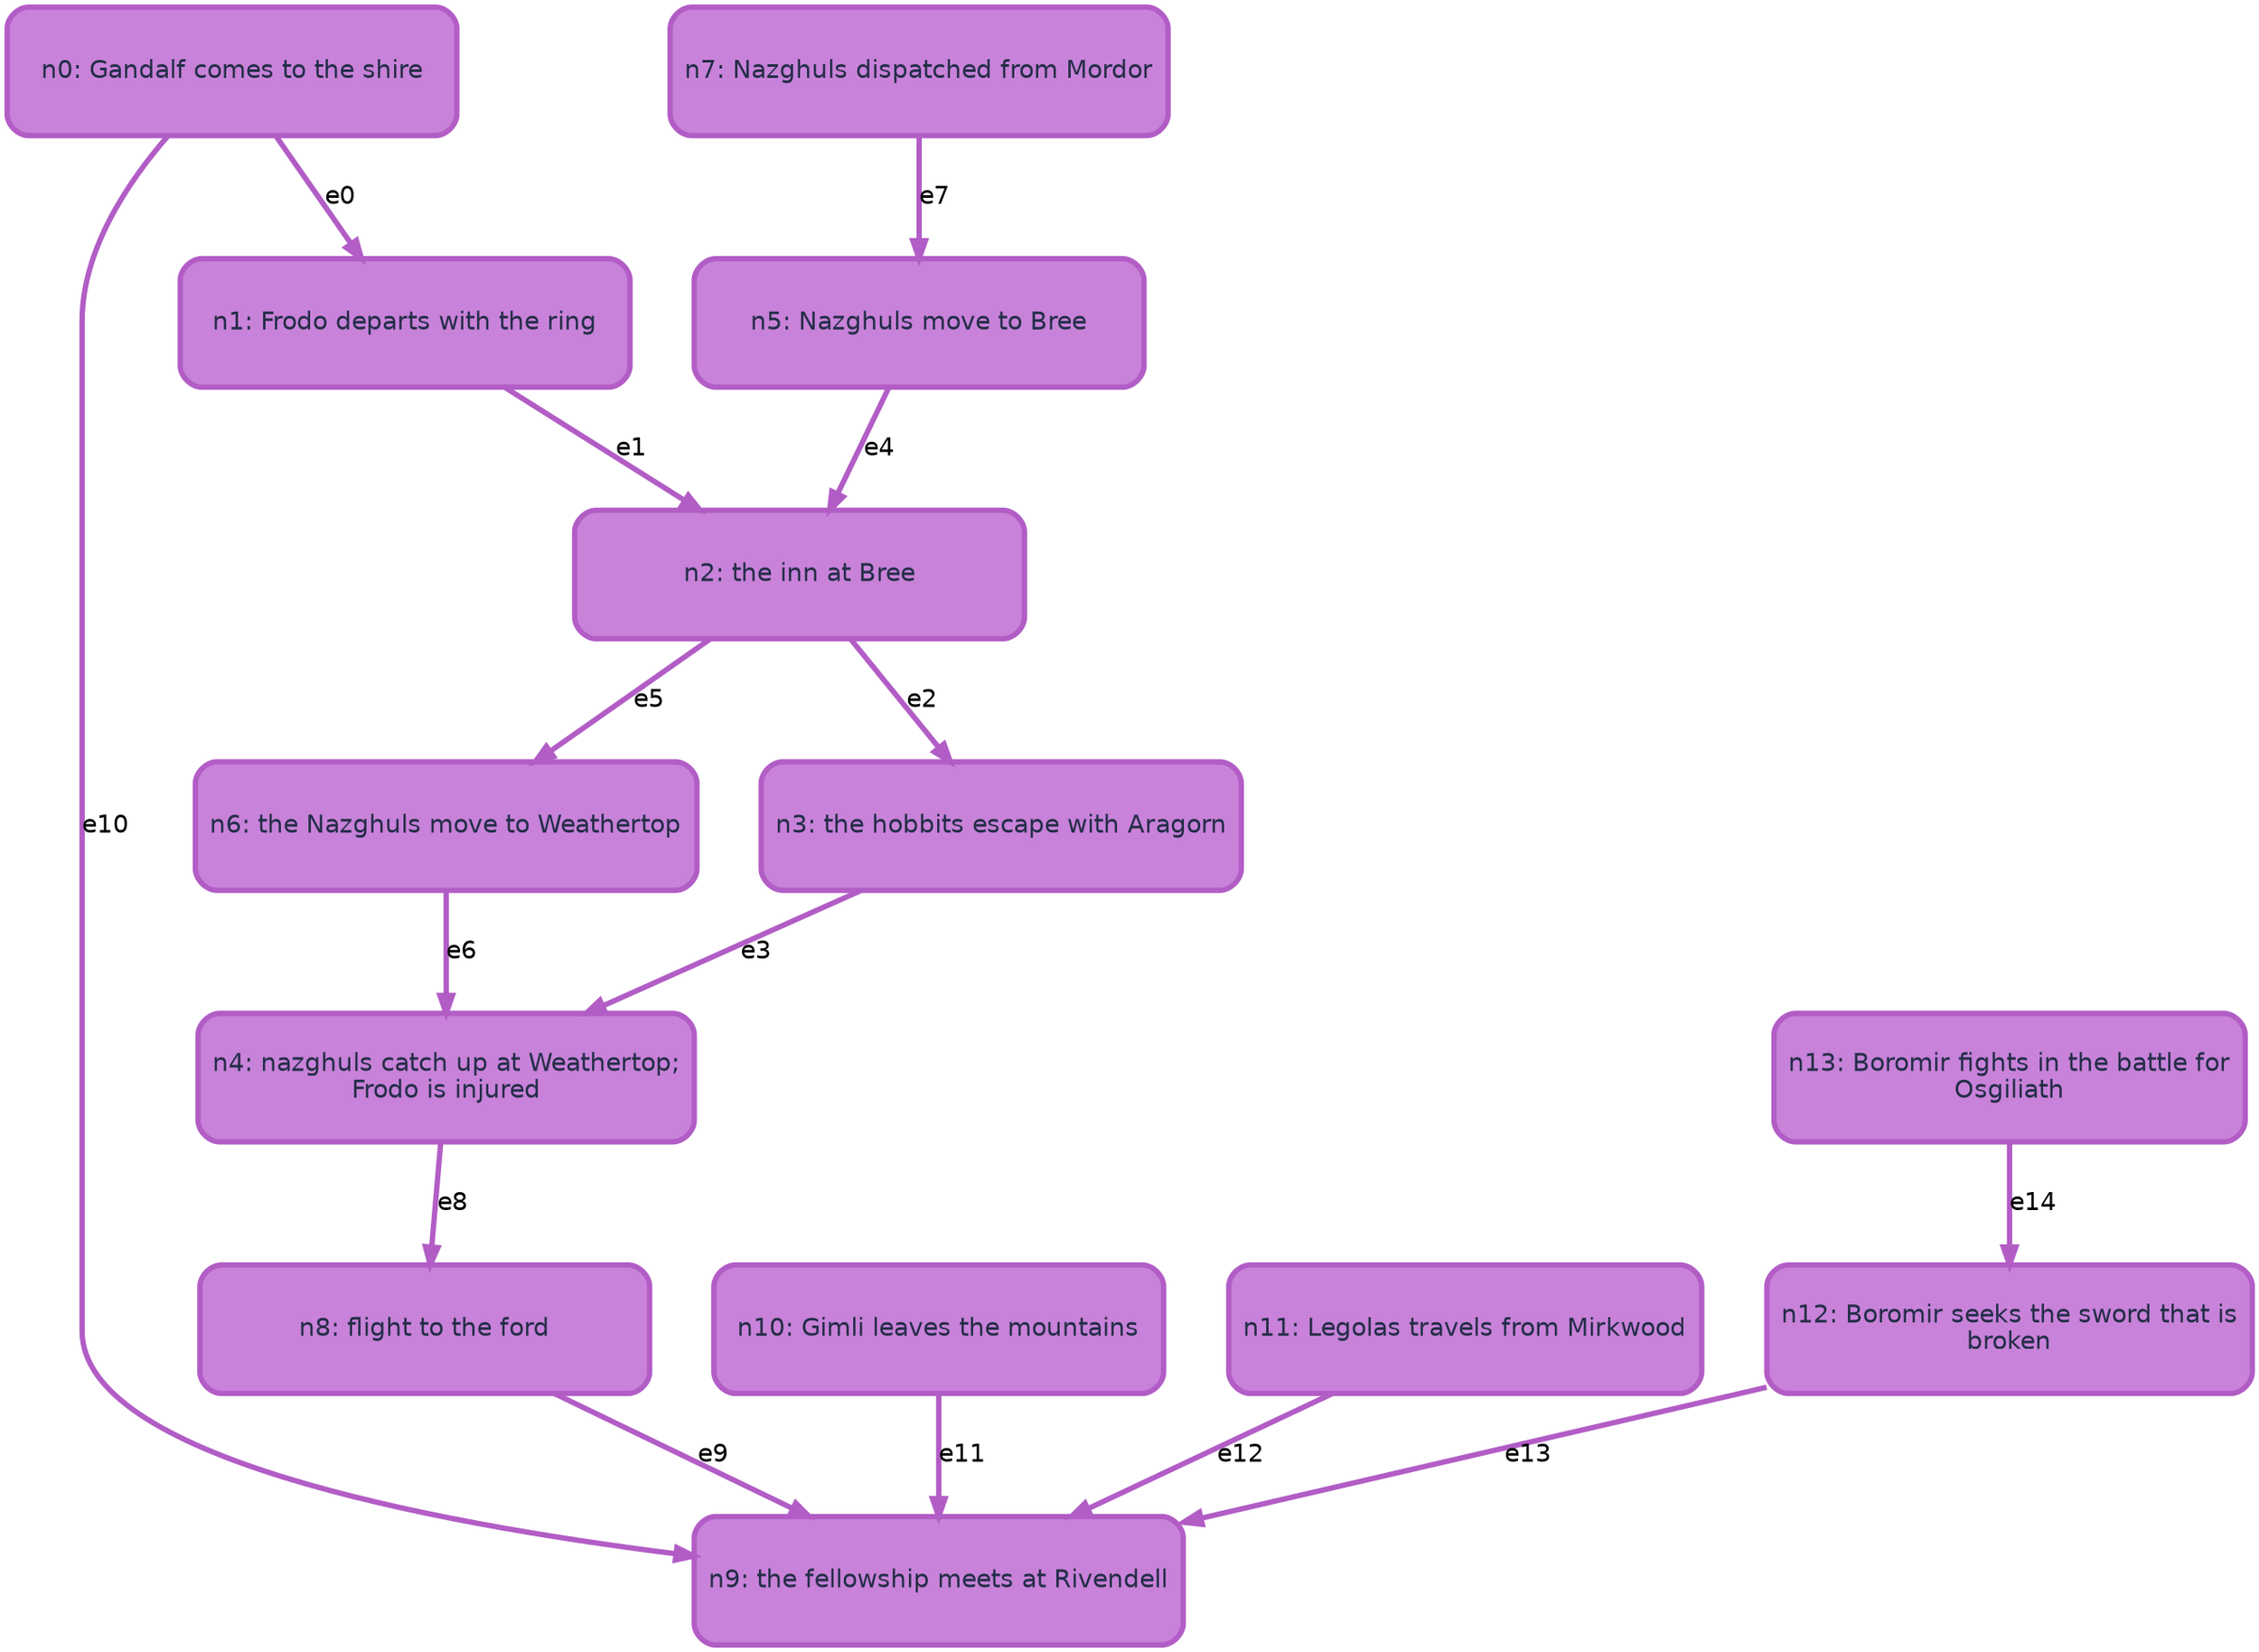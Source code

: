 digraph {

    graph [fontname = "helvetica" rankdir=TB ranksep=0.75 nodesep=0.5];
    node [fontname = "helvetica" style="filled,rounded" shape=box height=1 width=3.5 color="#b25dc6" fillcolor="#f7eff9" penwidth=3];
    edge [fontname = "helvetica" penwidth=3 color="#b25dc6"];

    "n0" [label="n0: Gandalf comes to the shire" fillcolor="#C882D9" color="#B25DC6" fontcolor="#242D48"]
    "n1" [label="n1: Frodo departs with the ring" fillcolor="#C882D9" color="#B25DC6" fontcolor="#242D48"]
    "n2" [label="n2: the inn at Bree" fillcolor="#C882D9" color="#B25DC6" fontcolor="#242D48"]
    "n3" [label="n3: the hobbits escape with Aragorn" fillcolor="#C882D9" color="#B25DC6" fontcolor="#242D48"]
    "n4" [label="n4: nazghuls catch up at Weathertop;
Frodo is injured" fillcolor="#C882D9" color="#B25DC6" fontcolor="#242D48"]
    "n5" [label="n5: Nazghuls move to Bree" fillcolor="#C882D9" color="#B25DC6" fontcolor="#242D48"]
    "n6" [label="n6: the Nazghuls move to Weathertop" fillcolor="#C882D9" color="#B25DC6" fontcolor="#242D48"]
    "n7" [label="n7: Nazghuls dispatched from Mordor" fillcolor="#C882D9" color="#B25DC6" fontcolor="#242D48"]
    "n8" [label="n8: flight to the ford" fillcolor="#C882D9" color="#B25DC6" fontcolor="#242D48"]
    "n9" [label="n9: the fellowship meets at Rivendell" fillcolor="#C882D9" color="#B25DC6" fontcolor="#242D48"]
    "n10" [label="n10: Gimli leaves the mountains" fillcolor="#C882D9" color="#B25DC6" fontcolor="#242D48"]
    "n11" [label="n11: Legolas travels from Mirkwood" fillcolor="#C882D9" color="#B25DC6" fontcolor="#242D48"]
    "n12" [label="n12: Boromir seeks the sword that is
broken" fillcolor="#C882D9" color="#B25DC6" fontcolor="#242D48"]
    "n13" [label="n13: Boromir fights in the battle for
Osgiliath" fillcolor="#C882D9" color="#B25DC6" fontcolor="#242D48"]

    "n0" -> "n1" [label="e0"];
    "n1" -> "n2" [label="e1"];
    "n2" -> "n3" [label="e2"];
    "n3" -> "n4" [label="e3"];
    "n5" -> "n2" [label="e4"];
    "n2" -> "n6" [label="e5"];
    "n6" -> "n4" [label="e6"];
    "n7" -> "n5" [label="e7"];
    "n4" -> "n8" [label="e8"];
    "n8" -> "n9" [label="e9"];
    "n0" -> "n9" [label="e10"];
    "n10" -> "n9" [label="e11"];
    "n11" -> "n9" [label="e12"];
    "n12" -> "n9" [label="e13"];
    "n13" -> "n12" [label="e14"];

}